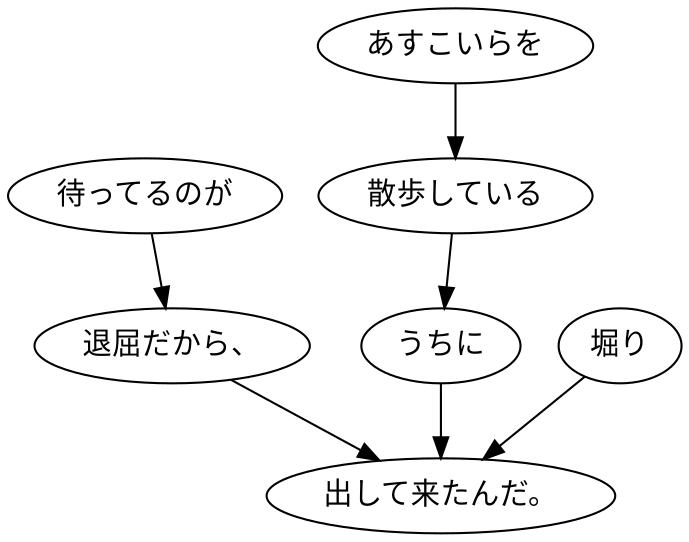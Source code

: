 digraph graph7052 {
	node0 [label="待ってるのが"];
	node1 [label="退屈だから、"];
	node2 [label="あすこいらを"];
	node3 [label="散歩している"];
	node4 [label="うちに"];
	node5 [label="堀り"];
	node6 [label="出して来たんだ。"];
	node0 -> node1;
	node1 -> node6;
	node2 -> node3;
	node3 -> node4;
	node4 -> node6;
	node5 -> node6;
}
